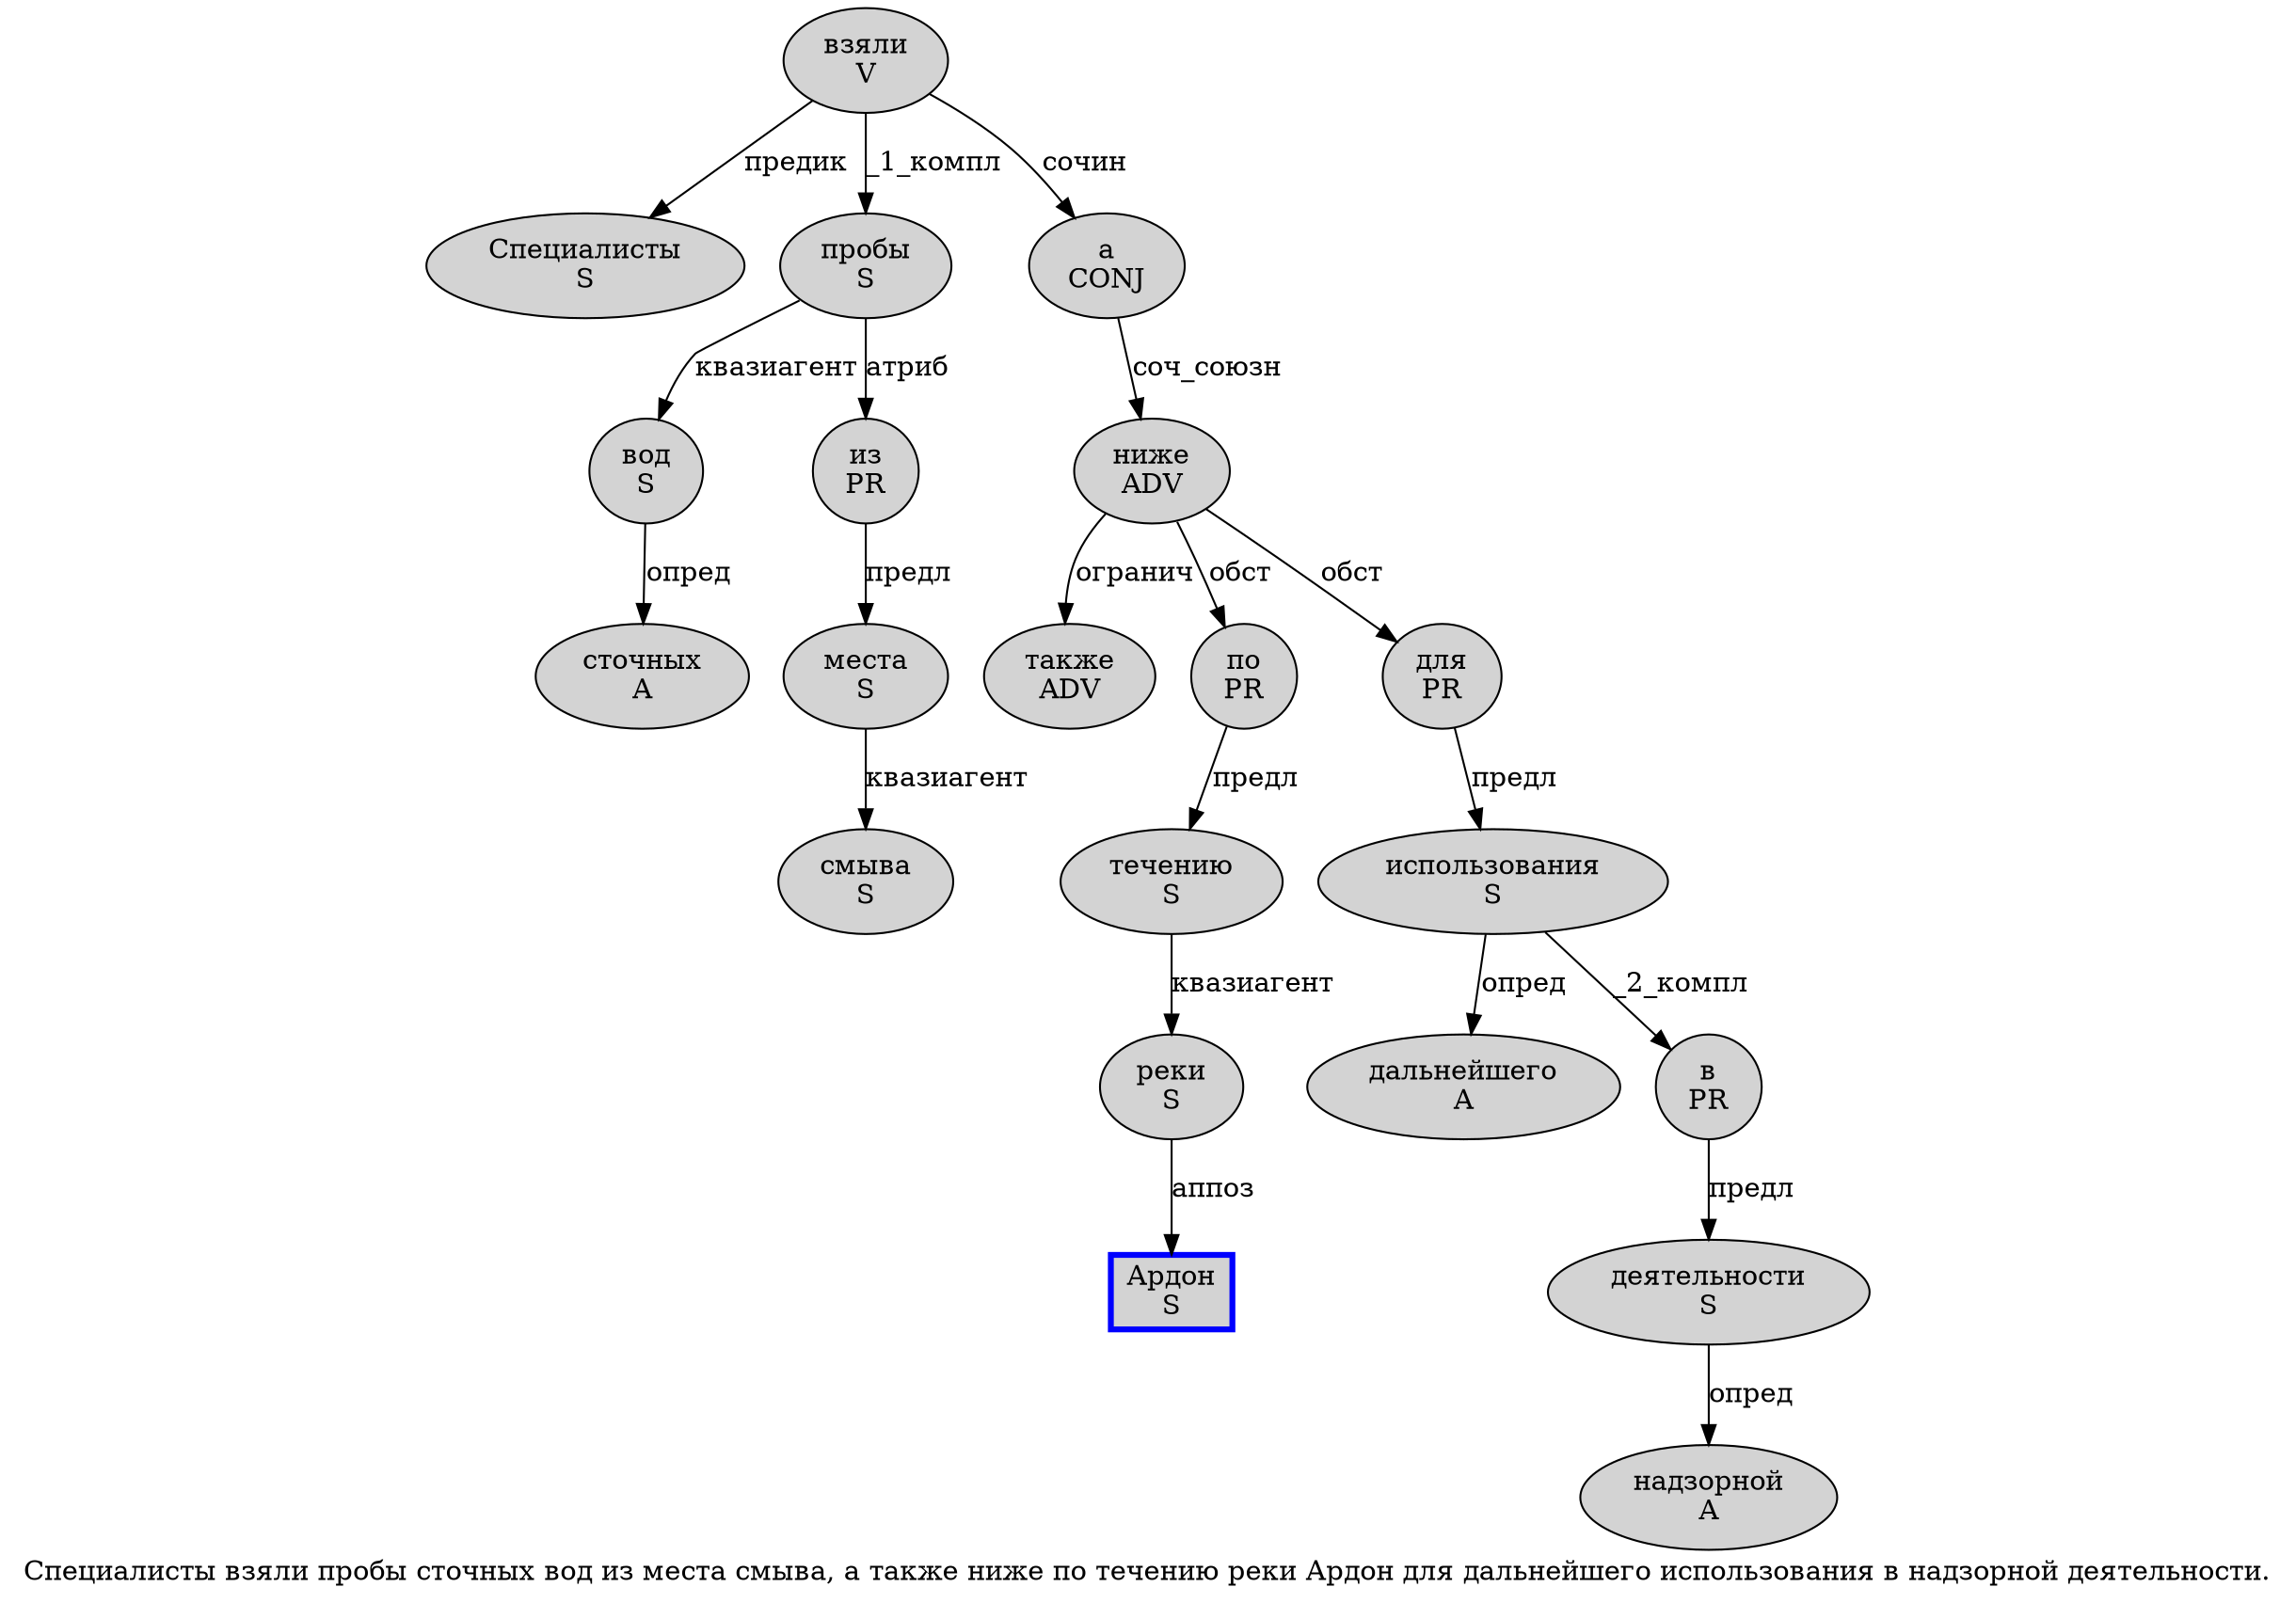 digraph SENTENCE_222 {
	graph [label="Специалисты взяли пробы сточных вод из места смыва, а также ниже по течению реки Ардон для дальнейшего использования в надзорной деятельности."]
	node [style=filled]
		0 [label="Специалисты
S" color="" fillcolor=lightgray penwidth=1 shape=ellipse]
		1 [label="взяли
V" color="" fillcolor=lightgray penwidth=1 shape=ellipse]
		2 [label="пробы
S" color="" fillcolor=lightgray penwidth=1 shape=ellipse]
		3 [label="сточных
A" color="" fillcolor=lightgray penwidth=1 shape=ellipse]
		4 [label="вод
S" color="" fillcolor=lightgray penwidth=1 shape=ellipse]
		5 [label="из
PR" color="" fillcolor=lightgray penwidth=1 shape=ellipse]
		6 [label="места
S" color="" fillcolor=lightgray penwidth=1 shape=ellipse]
		7 [label="смыва
S" color="" fillcolor=lightgray penwidth=1 shape=ellipse]
		9 [label="а
CONJ" color="" fillcolor=lightgray penwidth=1 shape=ellipse]
		10 [label="также
ADV" color="" fillcolor=lightgray penwidth=1 shape=ellipse]
		11 [label="ниже
ADV" color="" fillcolor=lightgray penwidth=1 shape=ellipse]
		12 [label="по
PR" color="" fillcolor=lightgray penwidth=1 shape=ellipse]
		13 [label="течению
S" color="" fillcolor=lightgray penwidth=1 shape=ellipse]
		14 [label="реки
S" color="" fillcolor=lightgray penwidth=1 shape=ellipse]
		15 [label="Ардон
S" color=blue fillcolor=lightgray penwidth=3 shape=box]
		16 [label="для
PR" color="" fillcolor=lightgray penwidth=1 shape=ellipse]
		17 [label="дальнейшего
A" color="" fillcolor=lightgray penwidth=1 shape=ellipse]
		18 [label="использования
S" color="" fillcolor=lightgray penwidth=1 shape=ellipse]
		19 [label="в
PR" color="" fillcolor=lightgray penwidth=1 shape=ellipse]
		20 [label="надзорной
A" color="" fillcolor=lightgray penwidth=1 shape=ellipse]
		21 [label="деятельности
S" color="" fillcolor=lightgray penwidth=1 shape=ellipse]
			1 -> 0 [label="предик"]
			1 -> 2 [label="_1_компл"]
			1 -> 9 [label="сочин"]
			11 -> 10 [label="огранич"]
			11 -> 12 [label="обст"]
			11 -> 16 [label="обст"]
			19 -> 21 [label="предл"]
			12 -> 13 [label="предл"]
			21 -> 20 [label="опред"]
			5 -> 6 [label="предл"]
			9 -> 11 [label="соч_союзн"]
			18 -> 17 [label="опред"]
			18 -> 19 [label="_2_компл"]
			2 -> 4 [label="квазиагент"]
			2 -> 5 [label="атриб"]
			16 -> 18 [label="предл"]
			6 -> 7 [label="квазиагент"]
			13 -> 14 [label="квазиагент"]
			14 -> 15 [label="аппоз"]
			4 -> 3 [label="опред"]
}